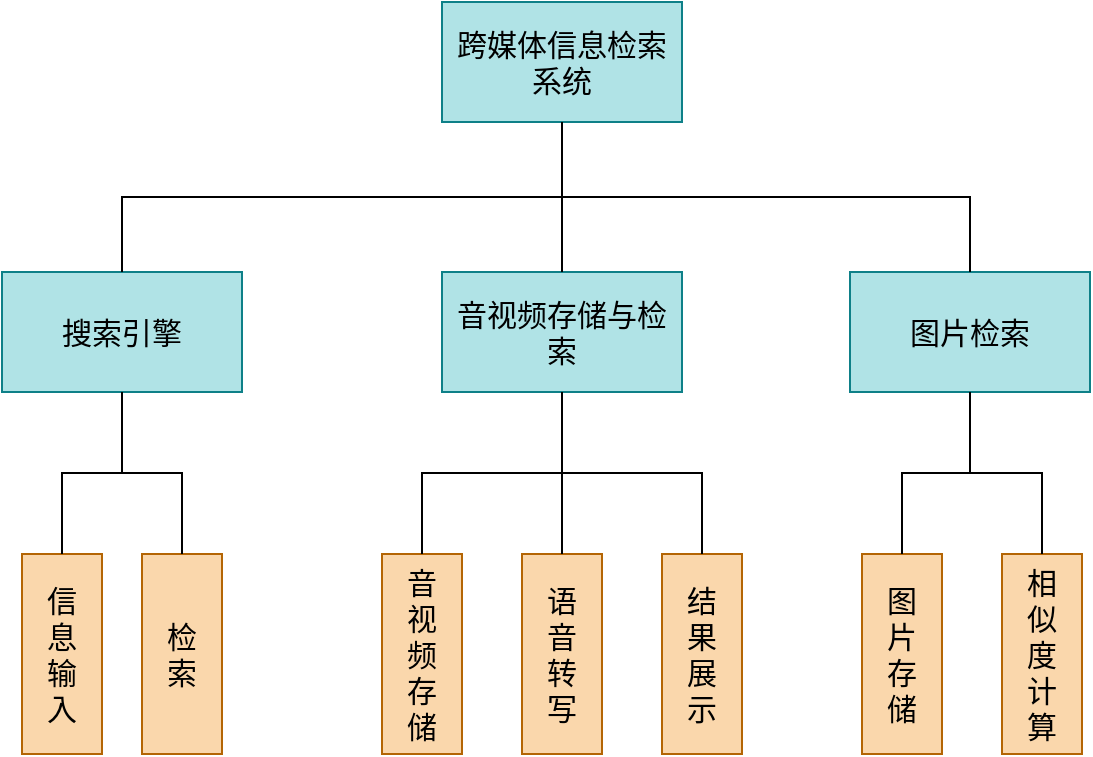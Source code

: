<mxfile>
    <diagram id="NGYCbyMVvcsH4vpMIW-Q" name="Page-1">
        <mxGraphModel dx="1588" dy="498" grid="1" gridSize="10" guides="1" tooltips="1" connect="1" arrows="1" fold="1" page="1" pageScale="1" pageWidth="827" pageHeight="1169" math="0" shadow="0">
            <root>
                <mxCell id="0"/>
                <mxCell id="1" parent="0"/>
                <mxCell id="2" value="&lt;font color=&quot;#000000&quot; style=&quot;font-size: 15px;&quot;&gt;跨媒体信息检索系统&lt;/font&gt;" style="rounded=0;whiteSpace=wrap;html=1;fillColor=#b0e3e6;strokeColor=#0e8088;strokeWidth=1;fontSize=15;" vertex="1" parent="1">
                    <mxGeometry x="210" y="20" width="120" height="60" as="geometry"/>
                </mxCell>
                <mxCell id="3" value="搜索引擎" style="rounded=0;whiteSpace=wrap;html=1;fillColor=#b0e3e6;strokeColor=#0e8088;strokeWidth=1;fontSize=15;fontColor=#000000;" vertex="1" parent="1">
                    <mxGeometry x="-10" y="155" width="120" height="60" as="geometry"/>
                </mxCell>
                <mxCell id="21" style="edgeStyle=orthogonalEdgeStyle;rounded=0;orthogonalLoop=1;jettySize=auto;html=1;exitX=0.5;exitY=1;exitDx=0;exitDy=0;entryX=0.5;entryY=0;entryDx=0;entryDy=0;endArrow=none;endFill=0;fontSize=15;" edge="1" parent="1" source="2" target="3">
                    <mxGeometry x="40" y="80" as="geometry"/>
                </mxCell>
                <mxCell id="4" value="音视频存储与检索" style="rounded=0;whiteSpace=wrap;html=1;fillColor=#b0e3e6;strokeColor=#0e8088;strokeWidth=1;fontSize=15;fontColor=#000000;" vertex="1" parent="1">
                    <mxGeometry x="210" y="155" width="120" height="60" as="geometry"/>
                </mxCell>
                <mxCell id="20" style="edgeStyle=none;rounded=0;orthogonalLoop=1;jettySize=auto;html=1;exitX=0.5;exitY=1;exitDx=0;exitDy=0;fontSize=15;endArrow=none;endFill=0;" edge="1" parent="1" source="2" target="4">
                    <mxGeometry x="40" y="80" as="geometry"/>
                </mxCell>
                <mxCell id="5" value="图片检索" style="rounded=0;whiteSpace=wrap;html=1;fillColor=#b0e3e6;strokeColor=#0e8088;strokeWidth=1;fontSize=15;fontColor=#000000;" vertex="1" parent="1">
                    <mxGeometry x="414" y="155" width="120" height="60" as="geometry"/>
                </mxCell>
                <mxCell id="22" style="edgeStyle=orthogonalEdgeStyle;rounded=0;orthogonalLoop=1;jettySize=auto;html=1;exitX=0.5;exitY=1;exitDx=0;exitDy=0;entryX=0.5;entryY=0;entryDx=0;entryDy=0;endArrow=none;endFill=0;fontSize=15;" edge="1" parent="1" source="2" target="5">
                    <mxGeometry x="40" y="80" as="geometry"/>
                </mxCell>
                <mxCell id="6" value="信&lt;br&gt;息&lt;br&gt;输&lt;br&gt;入" style="rounded=0;whiteSpace=wrap;html=1;fillColor=#fad7ac;strokeColor=#b46504;strokeWidth=1;fontSize=15;fontColor=#000000;" vertex="1" parent="1">
                    <mxGeometry y="296" width="40" height="100" as="geometry"/>
                </mxCell>
                <mxCell id="23" style="edgeStyle=orthogonalEdgeStyle;rounded=0;orthogonalLoop=1;jettySize=auto;html=1;exitX=0.5;exitY=1;exitDx=0;exitDy=0;entryX=0.5;entryY=0;entryDx=0;entryDy=0;endArrow=none;endFill=0;fontSize=15;fontColor=#000000;" edge="1" parent="1" source="3" target="6">
                    <mxGeometry x="40" y="80" as="geometry"/>
                </mxCell>
                <mxCell id="8" value="检&lt;br&gt;索" style="rounded=0;whiteSpace=wrap;html=1;fillColor=#fad7ac;strokeColor=#b46504;strokeWidth=1;fontSize=15;fontColor=#000000;" vertex="1" parent="1">
                    <mxGeometry x="60" y="296" width="40" height="100" as="geometry"/>
                </mxCell>
                <mxCell id="24" style="edgeStyle=orthogonalEdgeStyle;rounded=0;orthogonalLoop=1;jettySize=auto;html=1;exitX=0.5;exitY=1;exitDx=0;exitDy=0;entryX=0.5;entryY=0;entryDx=0;entryDy=0;endArrow=none;endFill=0;fontSize=15;fontColor=#000000;" edge="1" parent="1" source="3" target="8">
                    <mxGeometry x="40" y="80" as="geometry"/>
                </mxCell>
                <mxCell id="9" value="相&lt;br&gt;似&lt;br&gt;度&lt;br&gt;计&lt;br&gt;算" style="rounded=0;whiteSpace=wrap;html=1;strokeWidth=1;fontSize=15;fillColor=#fad7ac;strokeColor=#b46504;fontColor=#000000;" vertex="1" parent="1">
                    <mxGeometry x="490" y="296" width="40" height="100" as="geometry"/>
                </mxCell>
                <mxCell id="30" style="edgeStyle=orthogonalEdgeStyle;rounded=0;orthogonalLoop=1;jettySize=auto;html=1;exitX=0.5;exitY=1;exitDx=0;exitDy=0;entryX=0.5;entryY=0;entryDx=0;entryDy=0;endArrow=none;endFill=0;fontSize=15;fontColor=#000000;" edge="1" parent="1" source="5" target="9">
                    <mxGeometry x="40" y="80" as="geometry"/>
                </mxCell>
                <mxCell id="10" value="音&lt;br&gt;视&lt;br&gt;频&lt;br&gt;存&lt;br&gt;储" style="rounded=0;whiteSpace=wrap;html=1;strokeWidth=1;fontSize=15;fillColor=#fad7ac;strokeColor=#b46504;fontColor=#000000;" vertex="1" parent="1">
                    <mxGeometry x="180" y="296" width="40" height="100" as="geometry"/>
                </mxCell>
                <mxCell id="25" style="edgeStyle=orthogonalEdgeStyle;rounded=0;orthogonalLoop=1;jettySize=auto;html=1;exitX=0.5;exitY=1;exitDx=0;exitDy=0;entryX=0.5;entryY=0;entryDx=0;entryDy=0;endArrow=none;endFill=0;fontSize=15;fontColor=#000000;" edge="1" parent="1" source="4" target="10">
                    <mxGeometry x="40" y="80" as="geometry"/>
                </mxCell>
                <mxCell id="11" value="语&lt;br&gt;音&lt;br&gt;转&lt;br&gt;写" style="rounded=0;whiteSpace=wrap;html=1;strokeWidth=1;fontSize=15;fillColor=#fad7ac;strokeColor=#b46504;fontColor=#000000;" vertex="1" parent="1">
                    <mxGeometry x="250" y="296" width="40" height="100" as="geometry"/>
                </mxCell>
                <mxCell id="26" style="edgeStyle=orthogonalEdgeStyle;rounded=0;orthogonalLoop=1;jettySize=auto;html=1;exitX=0.5;exitY=1;exitDx=0;exitDy=0;entryX=0.5;entryY=0;entryDx=0;entryDy=0;endArrow=none;endFill=0;fontSize=15;fontColor=#000000;" edge="1" parent="1" source="4" target="11">
                    <mxGeometry x="40" y="80" as="geometry"/>
                </mxCell>
                <mxCell id="12" value="结&lt;br&gt;果&lt;br&gt;展&lt;br&gt;示" style="rounded=0;whiteSpace=wrap;html=1;strokeWidth=1;fontSize=15;fillColor=#fad7ac;strokeColor=#b46504;fontColor=#000000;" vertex="1" parent="1">
                    <mxGeometry x="320" y="296" width="40" height="100" as="geometry"/>
                </mxCell>
                <mxCell id="27" style="edgeStyle=orthogonalEdgeStyle;rounded=0;orthogonalLoop=1;jettySize=auto;html=1;exitX=0.5;exitY=1;exitDx=0;exitDy=0;entryX=0.5;entryY=0;entryDx=0;entryDy=0;endArrow=none;endFill=0;fontSize=15;fontColor=#000000;" edge="1" parent="1" source="4" target="12">
                    <mxGeometry x="40" y="80" as="geometry"/>
                </mxCell>
                <mxCell id="18" value="图&lt;br&gt;片&lt;br&gt;存&lt;br&gt;储" style="rounded=0;whiteSpace=wrap;html=1;strokeWidth=1;fontSize=15;fillColor=#fad7ac;strokeColor=#b46504;fontColor=#000000;" vertex="1" parent="1">
                    <mxGeometry x="420" y="296" width="40" height="100" as="geometry"/>
                </mxCell>
                <mxCell id="28" style="edgeStyle=orthogonalEdgeStyle;rounded=0;orthogonalLoop=1;jettySize=auto;html=1;exitX=0.5;exitY=1;exitDx=0;exitDy=0;entryX=0.5;entryY=0;entryDx=0;entryDy=0;endArrow=none;endFill=0;fontSize=15;fontColor=#000000;" edge="1" parent="1" source="5" target="18">
                    <mxGeometry x="40" y="80" as="geometry"/>
                </mxCell>
            </root>
        </mxGraphModel>
    </diagram>
</mxfile>